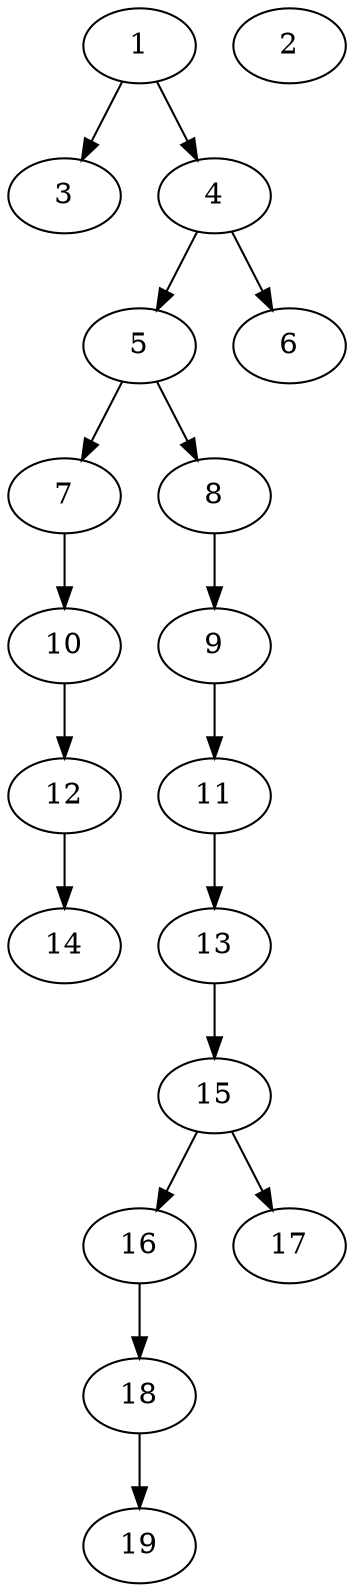 // DAG (tier=1-easy, mode=data, n=19, ccr=0.328, fat=0.367, density=0.221, regular=0.605, jump=0.020, mindata=1048576, maxdata=8388608)
// DAG automatically generated by daggen at Sun Aug 24 16:33:33 2025
// /home/ermia/Project/Environments/daggen/bin/daggen --dot --ccr 0.328 --fat 0.367 --regular 0.605 --density 0.221 --jump 0.020 --mindata 1048576 --maxdata 8388608 -n 19 
digraph G {
  1 [size="50431217917585522688", alpha="0.16", expect_size="25215608958792761344"]
  1 -> 3 [size ="109200080371712"]
  1 -> 4 [size ="109200080371712"]
  2 [size="2462718864971508", alpha="0.15", expect_size="1231359432485754"]
  3 [size="619653876221858", alpha="0.09", expect_size="309826938110929"]
  4 [size="2613770429209052", alpha="0.03", expect_size="1306885214604526"]
  4 -> 5 [size ="64411431600128"]
  4 -> 6 [size ="64411431600128"]
  5 [size="4938290311387414528", alpha="0.02", expect_size="2469145155693707264"]
  5 -> 7 [size ="23199274237952"]
  5 -> 8 [size ="23199274237952"]
  6 [size="5598183750836944896", alpha="0.01", expect_size="2799091875418472448"]
  7 [size="779135835079927936", alpha="0.17", expect_size="389567917539963968"]
  7 -> 10 [size ="350503691091968"]
  8 [size="119968107692742720", alpha="0.16", expect_size="59984053846371360"]
  8 -> 9 [size ="139708583641088"]
  9 [size="2947382036418373", alpha="0.09", expect_size="1473691018209186"]
  9 -> 11 [size ="49574668402688"]
  10 [size="78814976898102198272", alpha="0.10", expect_size="39407488449051099136"]
  10 -> 12 [size ="147060426801152"]
  11 [size="376402079371623399424", alpha="0.02", expect_size="188201039685811699712"]
  11 -> 13 [size ="417053076881408"]
  12 [size="995059771207767808", alpha="0.02", expect_size="497529885603883904"]
  12 -> 14 [size ="561027452239872"]
  13 [size="630688626276833408", alpha="0.01", expect_size="315344313138416704"]
  13 -> 15 [size ="531515624652800"]
  14 [size="14113537412562944000", alpha="0.19", expect_size="7056768706281472000"]
  15 [size="3731891205395992", alpha="0.04", expect_size="1865945602697996"]
  15 -> 16 [size ="367736785993728"]
  15 -> 17 [size ="367736785993728"]
  16 [size="22895465543508164608", alpha="0.09", expect_size="11447732771754082304"]
  16 -> 18 [size ="64504444485632"]
  17 [size="3438684416430309376", alpha="0.10", expect_size="1719342208215154688"]
  18 [size="267464416602213056512", alpha="0.12", expect_size="133732208301106528256"]
  18 -> 19 [size ="332098816704512"]
  19 [size="105951662453517451264", alpha="0.10", expect_size="52975831226758725632"]
}